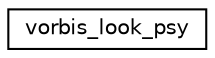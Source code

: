 digraph "Graphical Class Hierarchy"
{
  edge [fontname="Helvetica",fontsize="10",labelfontname="Helvetica",labelfontsize="10"];
  node [fontname="Helvetica",fontsize="10",shape=record];
  rankdir="LR";
  Node1 [label="vorbis_look_psy",height=0.2,width=0.4,color="black", fillcolor="white", style="filled",URL="$structvorbis__look__psy.html"];
}
